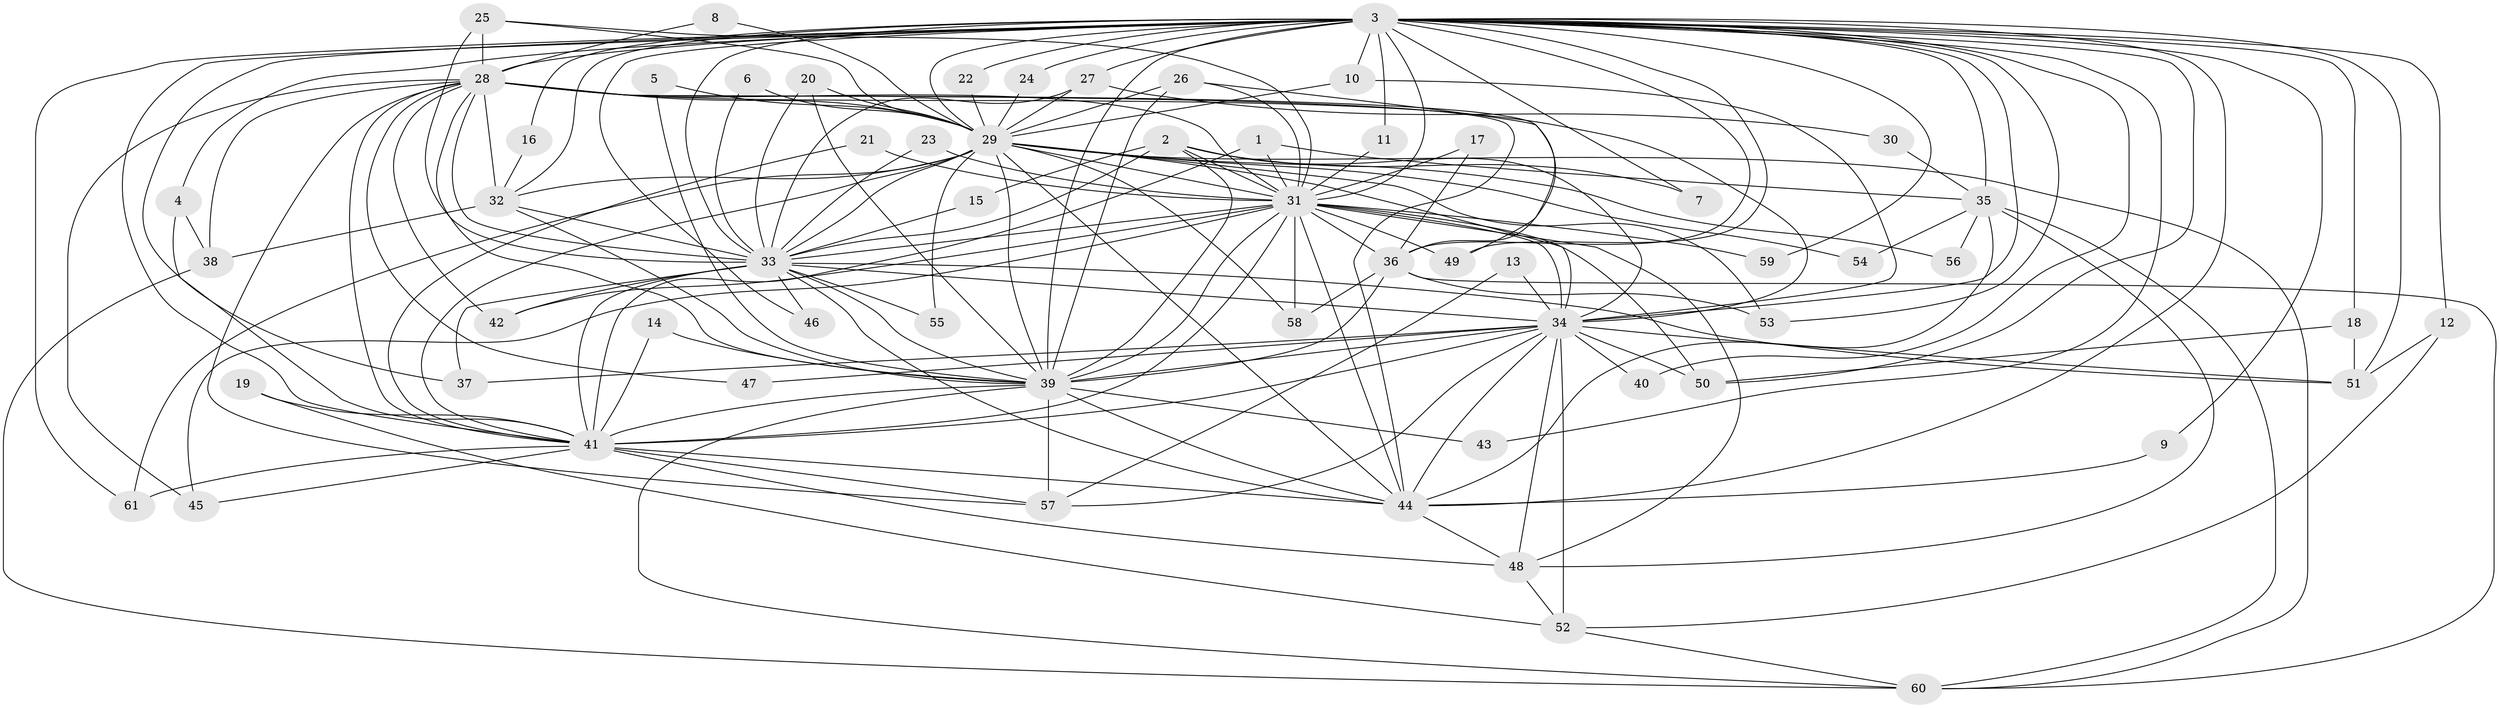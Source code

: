 // original degree distribution, {20: 0.016260162601626018, 30: 0.008130081300813009, 28: 0.008130081300813009, 15: 0.008130081300813009, 22: 0.008130081300813009, 21: 0.008130081300813009, 24: 0.008130081300813009, 23: 0.008130081300813009, 29: 0.008130081300813009, 5: 0.04878048780487805, 3: 0.25203252032520324, 6: 0.016260162601626018, 2: 0.5203252032520326, 4: 0.06504065040650407, 8: 0.008130081300813009, 7: 0.008130081300813009}
// Generated by graph-tools (version 1.1) at 2025/25/03/09/25 03:25:44]
// undirected, 61 vertices, 175 edges
graph export_dot {
graph [start="1"]
  node [color=gray90,style=filled];
  1;
  2;
  3;
  4;
  5;
  6;
  7;
  8;
  9;
  10;
  11;
  12;
  13;
  14;
  15;
  16;
  17;
  18;
  19;
  20;
  21;
  22;
  23;
  24;
  25;
  26;
  27;
  28;
  29;
  30;
  31;
  32;
  33;
  34;
  35;
  36;
  37;
  38;
  39;
  40;
  41;
  42;
  43;
  44;
  45;
  46;
  47;
  48;
  49;
  50;
  51;
  52;
  53;
  54;
  55;
  56;
  57;
  58;
  59;
  60;
  61;
  1 -- 31 [weight=1.0];
  1 -- 35 [weight=1.0];
  1 -- 41 [weight=1.0];
  2 -- 7 [weight=1.0];
  2 -- 15 [weight=1.0];
  2 -- 31 [weight=1.0];
  2 -- 33 [weight=1.0];
  2 -- 34 [weight=1.0];
  2 -- 39 [weight=1.0];
  3 -- 4 [weight=1.0];
  3 -- 7 [weight=1.0];
  3 -- 9 [weight=1.0];
  3 -- 10 [weight=1.0];
  3 -- 11 [weight=1.0];
  3 -- 12 [weight=1.0];
  3 -- 16 [weight=1.0];
  3 -- 18 [weight=1.0];
  3 -- 22 [weight=1.0];
  3 -- 24 [weight=1.0];
  3 -- 27 [weight=1.0];
  3 -- 28 [weight=2.0];
  3 -- 29 [weight=2.0];
  3 -- 31 [weight=2.0];
  3 -- 32 [weight=2.0];
  3 -- 33 [weight=3.0];
  3 -- 34 [weight=3.0];
  3 -- 35 [weight=1.0];
  3 -- 36 [weight=1.0];
  3 -- 37 [weight=2.0];
  3 -- 39 [weight=3.0];
  3 -- 40 [weight=1.0];
  3 -- 41 [weight=2.0];
  3 -- 43 [weight=1.0];
  3 -- 44 [weight=3.0];
  3 -- 46 [weight=1.0];
  3 -- 49 [weight=1.0];
  3 -- 50 [weight=2.0];
  3 -- 51 [weight=2.0];
  3 -- 53 [weight=1.0];
  3 -- 59 [weight=1.0];
  3 -- 61 [weight=1.0];
  4 -- 38 [weight=1.0];
  4 -- 41 [weight=1.0];
  5 -- 29 [weight=1.0];
  5 -- 39 [weight=1.0];
  6 -- 29 [weight=1.0];
  6 -- 33 [weight=1.0];
  8 -- 28 [weight=1.0];
  8 -- 29 [weight=1.0];
  9 -- 44 [weight=1.0];
  10 -- 29 [weight=1.0];
  10 -- 34 [weight=1.0];
  11 -- 31 [weight=1.0];
  12 -- 51 [weight=1.0];
  12 -- 52 [weight=1.0];
  13 -- 34 [weight=1.0];
  13 -- 57 [weight=1.0];
  14 -- 39 [weight=1.0];
  14 -- 41 [weight=1.0];
  15 -- 33 [weight=1.0];
  16 -- 32 [weight=1.0];
  17 -- 31 [weight=1.0];
  17 -- 36 [weight=1.0];
  18 -- 50 [weight=1.0];
  18 -- 51 [weight=1.0];
  19 -- 41 [weight=1.0];
  19 -- 52 [weight=1.0];
  20 -- 29 [weight=1.0];
  20 -- 33 [weight=1.0];
  20 -- 39 [weight=1.0];
  21 -- 31 [weight=1.0];
  21 -- 41 [weight=1.0];
  22 -- 29 [weight=1.0];
  23 -- 31 [weight=1.0];
  23 -- 33 [weight=1.0];
  24 -- 29 [weight=1.0];
  25 -- 28 [weight=1.0];
  25 -- 29 [weight=1.0];
  25 -- 31 [weight=1.0];
  25 -- 33 [weight=2.0];
  26 -- 29 [weight=1.0];
  26 -- 31 [weight=1.0];
  26 -- 36 [weight=1.0];
  26 -- 39 [weight=2.0];
  27 -- 29 [weight=1.0];
  27 -- 30 [weight=1.0];
  27 -- 33 [weight=1.0];
  28 -- 29 [weight=1.0];
  28 -- 31 [weight=1.0];
  28 -- 32 [weight=1.0];
  28 -- 33 [weight=1.0];
  28 -- 34 [weight=1.0];
  28 -- 38 [weight=1.0];
  28 -- 39 [weight=1.0];
  28 -- 41 [weight=1.0];
  28 -- 42 [weight=1.0];
  28 -- 44 [weight=2.0];
  28 -- 45 [weight=1.0];
  28 -- 47 [weight=1.0];
  28 -- 49 [weight=1.0];
  28 -- 57 [weight=1.0];
  29 -- 31 [weight=2.0];
  29 -- 32 [weight=1.0];
  29 -- 33 [weight=1.0];
  29 -- 34 [weight=1.0];
  29 -- 39 [weight=1.0];
  29 -- 41 [weight=2.0];
  29 -- 44 [weight=1.0];
  29 -- 53 [weight=1.0];
  29 -- 54 [weight=1.0];
  29 -- 55 [weight=1.0];
  29 -- 56 [weight=1.0];
  29 -- 58 [weight=1.0];
  29 -- 60 [weight=1.0];
  29 -- 61 [weight=2.0];
  30 -- 35 [weight=1.0];
  31 -- 33 [weight=2.0];
  31 -- 34 [weight=1.0];
  31 -- 36 [weight=1.0];
  31 -- 39 [weight=2.0];
  31 -- 41 [weight=1.0];
  31 -- 42 [weight=1.0];
  31 -- 44 [weight=1.0];
  31 -- 45 [weight=1.0];
  31 -- 48 [weight=1.0];
  31 -- 49 [weight=2.0];
  31 -- 50 [weight=1.0];
  31 -- 58 [weight=1.0];
  31 -- 59 [weight=1.0];
  32 -- 33 [weight=1.0];
  32 -- 38 [weight=1.0];
  32 -- 39 [weight=1.0];
  33 -- 34 [weight=1.0];
  33 -- 37 [weight=1.0];
  33 -- 39 [weight=1.0];
  33 -- 41 [weight=1.0];
  33 -- 42 [weight=1.0];
  33 -- 44 [weight=1.0];
  33 -- 46 [weight=1.0];
  33 -- 51 [weight=1.0];
  33 -- 55 [weight=1.0];
  34 -- 37 [weight=1.0];
  34 -- 39 [weight=1.0];
  34 -- 40 [weight=1.0];
  34 -- 41 [weight=1.0];
  34 -- 44 [weight=1.0];
  34 -- 47 [weight=1.0];
  34 -- 48 [weight=1.0];
  34 -- 50 [weight=1.0];
  34 -- 51 [weight=1.0];
  34 -- 52 [weight=2.0];
  34 -- 57 [weight=1.0];
  35 -- 44 [weight=1.0];
  35 -- 48 [weight=1.0];
  35 -- 54 [weight=1.0];
  35 -- 56 [weight=1.0];
  35 -- 60 [weight=1.0];
  36 -- 39 [weight=1.0];
  36 -- 53 [weight=2.0];
  36 -- 58 [weight=1.0];
  36 -- 60 [weight=1.0];
  38 -- 60 [weight=1.0];
  39 -- 41 [weight=1.0];
  39 -- 43 [weight=1.0];
  39 -- 44 [weight=1.0];
  39 -- 57 [weight=1.0];
  39 -- 60 [weight=1.0];
  41 -- 44 [weight=3.0];
  41 -- 45 [weight=1.0];
  41 -- 48 [weight=1.0];
  41 -- 57 [weight=1.0];
  41 -- 61 [weight=2.0];
  44 -- 48 [weight=1.0];
  48 -- 52 [weight=1.0];
  52 -- 60 [weight=1.0];
}
